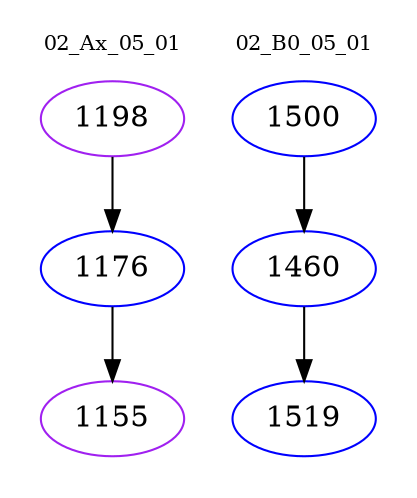 digraph{
subgraph cluster_0 {
color = white
label = "02_Ax_05_01";
fontsize=10;
T0_1198 [label="1198", color="purple"]
T0_1198 -> T0_1176 [color="black"]
T0_1176 [label="1176", color="blue"]
T0_1176 -> T0_1155 [color="black"]
T0_1155 [label="1155", color="purple"]
}
subgraph cluster_1 {
color = white
label = "02_B0_05_01";
fontsize=10;
T1_1500 [label="1500", color="blue"]
T1_1500 -> T1_1460 [color="black"]
T1_1460 [label="1460", color="blue"]
T1_1460 -> T1_1519 [color="black"]
T1_1519 [label="1519", color="blue"]
}
}
